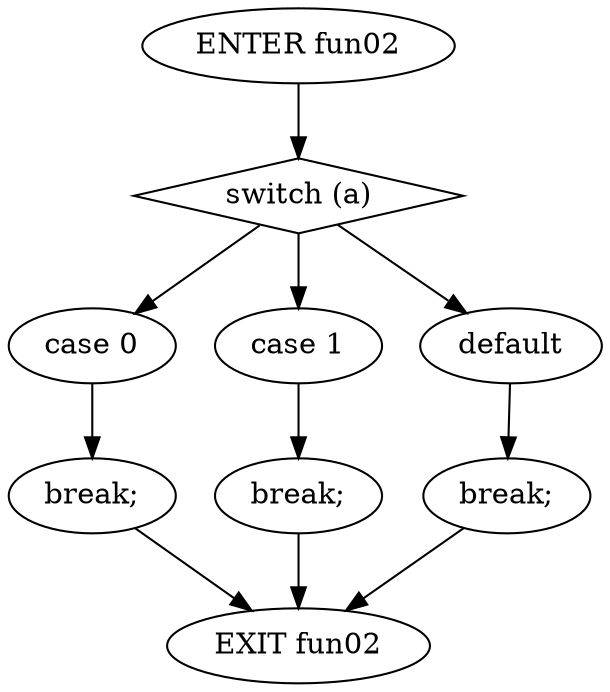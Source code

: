 digraph G {
  0 [ label="ENTER fun02" ];
  1 [ label="EXIT fun02" ];
  2 [ shape="diamond" label="switch (a)" ];
  3 [ label="case 0" ];
  4 [ label="break;" ];
  5 [ label="case 1" ];
  6 [ label="break;" ];
  7 [ label="default" ];
  8 [ label="break;" ];
  0 -> 2;
  2 -> 3;
  3 -> 4;
  2 -> 5;
  5 -> 6;
  2 -> 7;
  7 -> 8;
  4 -> 1;
  6 -> 1;
  8 -> 1;
}
